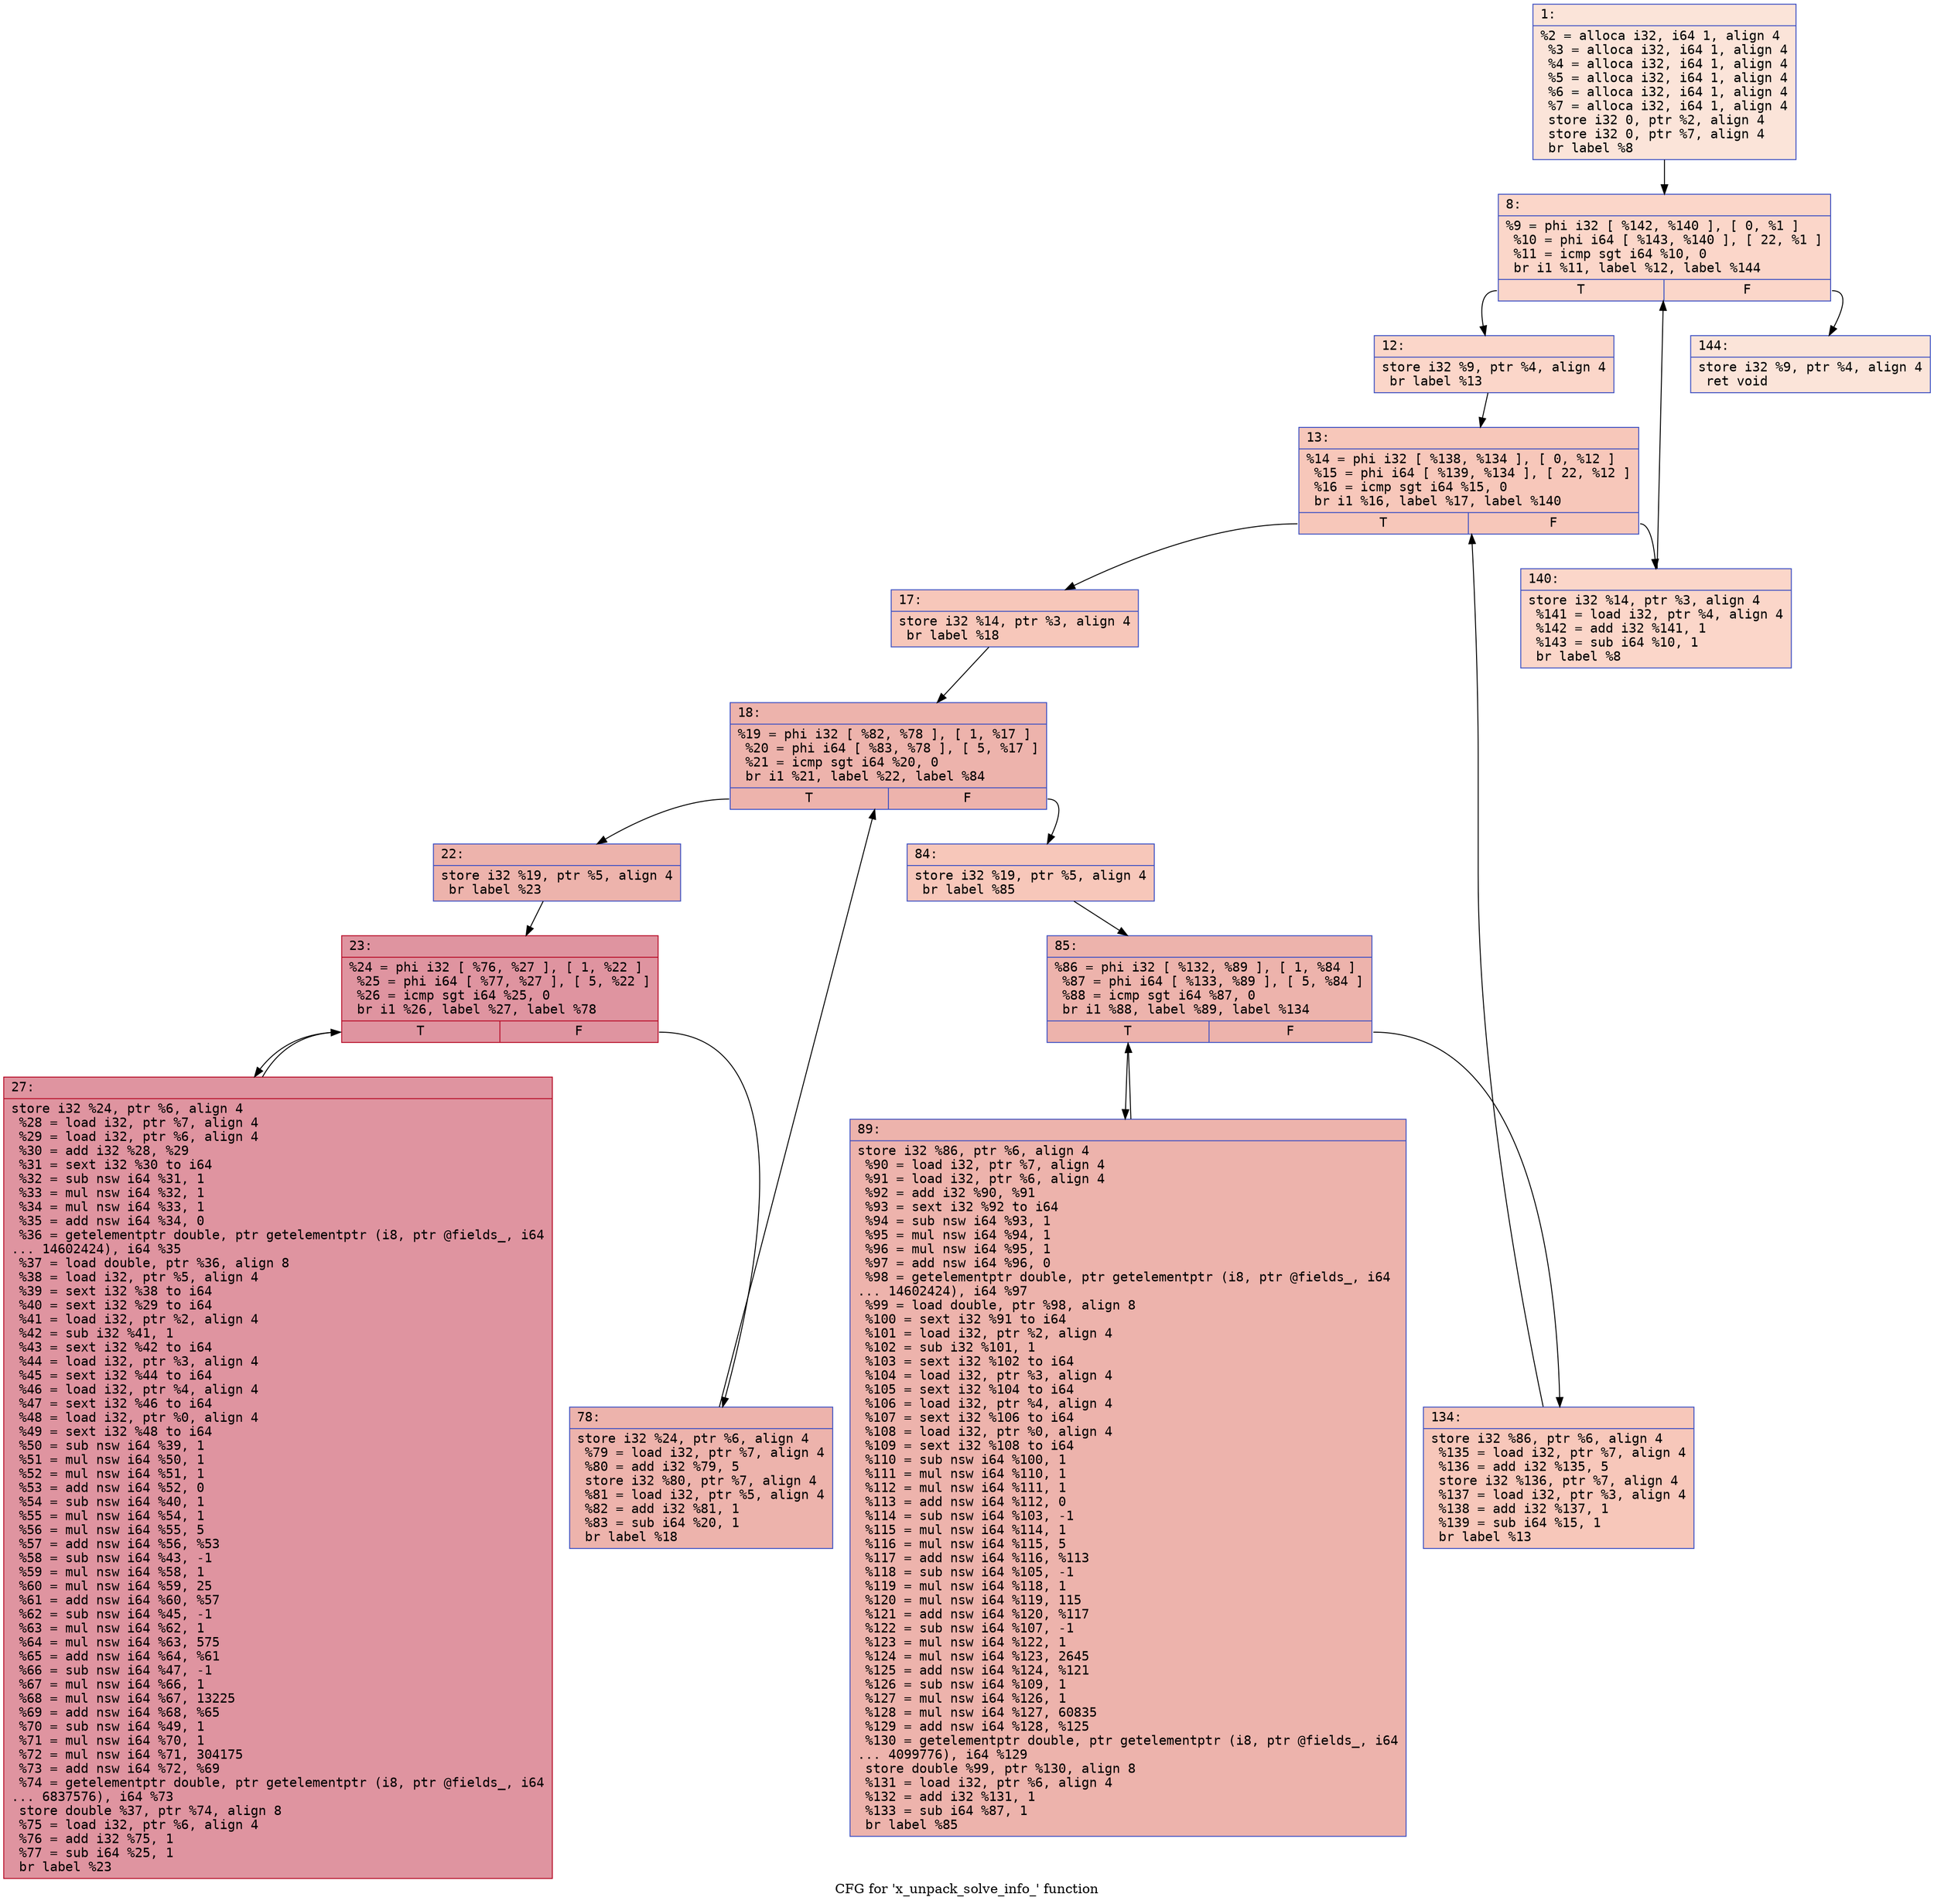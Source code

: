 digraph "CFG for 'x_unpack_solve_info_' function" {
	label="CFG for 'x_unpack_solve_info_' function";

	Node0x564937b33770 [shape=record,color="#3d50c3ff", style=filled, fillcolor="#f5c1a970" fontname="Courier",label="{1:\l|  %2 = alloca i32, i64 1, align 4\l  %3 = alloca i32, i64 1, align 4\l  %4 = alloca i32, i64 1, align 4\l  %5 = alloca i32, i64 1, align 4\l  %6 = alloca i32, i64 1, align 4\l  %7 = alloca i32, i64 1, align 4\l  store i32 0, ptr %2, align 4\l  store i32 0, ptr %7, align 4\l  br label %8\l}"];
	Node0x564937b33770 -> Node0x564937b33b80[tooltip="1 -> 8\nProbability 100.00%" ];
	Node0x564937b33b80 [shape=record,color="#3d50c3ff", style=filled, fillcolor="#f6a38570" fontname="Courier",label="{8:\l|  %9 = phi i32 [ %142, %140 ], [ 0, %1 ]\l  %10 = phi i64 [ %143, %140 ], [ 22, %1 ]\l  %11 = icmp sgt i64 %10, 0\l  br i1 %11, label %12, label %144\l|{<s0>T|<s1>F}}"];
	Node0x564937b33b80:s0 -> Node0x564937b33ea0[tooltip="8 -> 12\nProbability 96.88%" ];
	Node0x564937b33b80:s1 -> Node0x564937b33ef0[tooltip="8 -> 144\nProbability 3.12%" ];
	Node0x564937b33ea0 [shape=record,color="#3d50c3ff", style=filled, fillcolor="#f6a38570" fontname="Courier",label="{12:\l|  store i32 %9, ptr %4, align 4\l  br label %13\l}"];
	Node0x564937b33ea0 -> Node0x564937b34090[tooltip="12 -> 13\nProbability 100.00%" ];
	Node0x564937b34090 [shape=record,color="#3d50c3ff", style=filled, fillcolor="#ec7f6370" fontname="Courier",label="{13:\l|  %14 = phi i32 [ %138, %134 ], [ 0, %12 ]\l  %15 = phi i64 [ %139, %134 ], [ 22, %12 ]\l  %16 = icmp sgt i64 %15, 0\l  br i1 %16, label %17, label %140\l|{<s0>T|<s1>F}}"];
	Node0x564937b34090:s0 -> Node0x564937b34410[tooltip="13 -> 17\nProbability 96.88%" ];
	Node0x564937b34090:s1 -> Node0x564937b33c40[tooltip="13 -> 140\nProbability 3.12%" ];
	Node0x564937b34410 [shape=record,color="#3d50c3ff", style=filled, fillcolor="#ec7f6370" fontname="Courier",label="{17:\l|  store i32 %14, ptr %3, align 4\l  br label %18\l}"];
	Node0x564937b34410 -> Node0x564937b345f0[tooltip="17 -> 18\nProbability 100.00%" ];
	Node0x564937b345f0 [shape=record,color="#3d50c3ff", style=filled, fillcolor="#d6524470" fontname="Courier",label="{18:\l|  %19 = phi i32 [ %82, %78 ], [ 1, %17 ]\l  %20 = phi i64 [ %83, %78 ], [ 5, %17 ]\l  %21 = icmp sgt i64 %20, 0\l  br i1 %21, label %22, label %84\l|{<s0>T|<s1>F}}"];
	Node0x564937b345f0:s0 -> Node0x564937b374f0[tooltip="18 -> 22\nProbability 96.88%" ];
	Node0x564937b345f0:s1 -> Node0x564937b37580[tooltip="18 -> 84\nProbability 3.12%" ];
	Node0x564937b374f0 [shape=record,color="#3d50c3ff", style=filled, fillcolor="#d6524470" fontname="Courier",label="{22:\l|  store i32 %19, ptr %5, align 4\l  br label %23\l}"];
	Node0x564937b374f0 -> Node0x564937b37760[tooltip="22 -> 23\nProbability 100.00%" ];
	Node0x564937b37760 [shape=record,color="#b70d28ff", style=filled, fillcolor="#b70d2870" fontname="Courier",label="{23:\l|  %24 = phi i32 [ %76, %27 ], [ 1, %22 ]\l  %25 = phi i64 [ %77, %27 ], [ 5, %22 ]\l  %26 = icmp sgt i64 %25, 0\l  br i1 %26, label %27, label %78\l|{<s0>T|<s1>F}}"];
	Node0x564937b37760:s0 -> Node0x564937b37850[tooltip="23 -> 27\nProbability 96.88%" ];
	Node0x564937b37760:s1 -> Node0x564937b371b0[tooltip="23 -> 78\nProbability 3.12%" ];
	Node0x564937b37850 [shape=record,color="#b70d28ff", style=filled, fillcolor="#b70d2870" fontname="Courier",label="{27:\l|  store i32 %24, ptr %6, align 4\l  %28 = load i32, ptr %7, align 4\l  %29 = load i32, ptr %6, align 4\l  %30 = add i32 %28, %29\l  %31 = sext i32 %30 to i64\l  %32 = sub nsw i64 %31, 1\l  %33 = mul nsw i64 %32, 1\l  %34 = mul nsw i64 %33, 1\l  %35 = add nsw i64 %34, 0\l  %36 = getelementptr double, ptr getelementptr (i8, ptr @fields_, i64\l... 14602424), i64 %35\l  %37 = load double, ptr %36, align 8\l  %38 = load i32, ptr %5, align 4\l  %39 = sext i32 %38 to i64\l  %40 = sext i32 %29 to i64\l  %41 = load i32, ptr %2, align 4\l  %42 = sub i32 %41, 1\l  %43 = sext i32 %42 to i64\l  %44 = load i32, ptr %3, align 4\l  %45 = sext i32 %44 to i64\l  %46 = load i32, ptr %4, align 4\l  %47 = sext i32 %46 to i64\l  %48 = load i32, ptr %0, align 4\l  %49 = sext i32 %48 to i64\l  %50 = sub nsw i64 %39, 1\l  %51 = mul nsw i64 %50, 1\l  %52 = mul nsw i64 %51, 1\l  %53 = add nsw i64 %52, 0\l  %54 = sub nsw i64 %40, 1\l  %55 = mul nsw i64 %54, 1\l  %56 = mul nsw i64 %55, 5\l  %57 = add nsw i64 %56, %53\l  %58 = sub nsw i64 %43, -1\l  %59 = mul nsw i64 %58, 1\l  %60 = mul nsw i64 %59, 25\l  %61 = add nsw i64 %60, %57\l  %62 = sub nsw i64 %45, -1\l  %63 = mul nsw i64 %62, 1\l  %64 = mul nsw i64 %63, 575\l  %65 = add nsw i64 %64, %61\l  %66 = sub nsw i64 %47, -1\l  %67 = mul nsw i64 %66, 1\l  %68 = mul nsw i64 %67, 13225\l  %69 = add nsw i64 %68, %65\l  %70 = sub nsw i64 %49, 1\l  %71 = mul nsw i64 %70, 1\l  %72 = mul nsw i64 %71, 304175\l  %73 = add nsw i64 %72, %69\l  %74 = getelementptr double, ptr getelementptr (i8, ptr @fields_, i64\l... 6837576), i64 %73\l  store double %37, ptr %74, align 8\l  %75 = load i32, ptr %6, align 4\l  %76 = add i32 %75, 1\l  %77 = sub i64 %25, 1\l  br label %23\l}"];
	Node0x564937b37850 -> Node0x564937b37760[tooltip="27 -> 23\nProbability 100.00%" ];
	Node0x564937b371b0 [shape=record,color="#3d50c3ff", style=filled, fillcolor="#d6524470" fontname="Courier",label="{78:\l|  store i32 %24, ptr %6, align 4\l  %79 = load i32, ptr %7, align 4\l  %80 = add i32 %79, 5\l  store i32 %80, ptr %7, align 4\l  %81 = load i32, ptr %5, align 4\l  %82 = add i32 %81, 1\l  %83 = sub i64 %20, 1\l  br label %18\l}"];
	Node0x564937b371b0 -> Node0x564937b345f0[tooltip="78 -> 18\nProbability 100.00%" ];
	Node0x564937b37580 [shape=record,color="#3d50c3ff", style=filled, fillcolor="#ec7f6370" fontname="Courier",label="{84:\l|  store i32 %19, ptr %5, align 4\l  br label %85\l}"];
	Node0x564937b37580 -> Node0x564937b3a7a0[tooltip="84 -> 85\nProbability 100.00%" ];
	Node0x564937b3a7a0 [shape=record,color="#3d50c3ff", style=filled, fillcolor="#d6524470" fontname="Courier",label="{85:\l|  %86 = phi i32 [ %132, %89 ], [ 1, %84 ]\l  %87 = phi i64 [ %133, %89 ], [ 5, %84 ]\l  %88 = icmp sgt i64 %87, 0\l  br i1 %88, label %89, label %134\l|{<s0>T|<s1>F}}"];
	Node0x564937b3a7a0:s0 -> Node0x564937b3a860[tooltip="85 -> 89\nProbability 96.88%" ];
	Node0x564937b3a7a0:s1 -> Node0x564937b34180[tooltip="85 -> 134\nProbability 3.12%" ];
	Node0x564937b3a860 [shape=record,color="#3d50c3ff", style=filled, fillcolor="#d6524470" fontname="Courier",label="{89:\l|  store i32 %86, ptr %6, align 4\l  %90 = load i32, ptr %7, align 4\l  %91 = load i32, ptr %6, align 4\l  %92 = add i32 %90, %91\l  %93 = sext i32 %92 to i64\l  %94 = sub nsw i64 %93, 1\l  %95 = mul nsw i64 %94, 1\l  %96 = mul nsw i64 %95, 1\l  %97 = add nsw i64 %96, 0\l  %98 = getelementptr double, ptr getelementptr (i8, ptr @fields_, i64\l... 14602424), i64 %97\l  %99 = load double, ptr %98, align 8\l  %100 = sext i32 %91 to i64\l  %101 = load i32, ptr %2, align 4\l  %102 = sub i32 %101, 1\l  %103 = sext i32 %102 to i64\l  %104 = load i32, ptr %3, align 4\l  %105 = sext i32 %104 to i64\l  %106 = load i32, ptr %4, align 4\l  %107 = sext i32 %106 to i64\l  %108 = load i32, ptr %0, align 4\l  %109 = sext i32 %108 to i64\l  %110 = sub nsw i64 %100, 1\l  %111 = mul nsw i64 %110, 1\l  %112 = mul nsw i64 %111, 1\l  %113 = add nsw i64 %112, 0\l  %114 = sub nsw i64 %103, -1\l  %115 = mul nsw i64 %114, 1\l  %116 = mul nsw i64 %115, 5\l  %117 = add nsw i64 %116, %113\l  %118 = sub nsw i64 %105, -1\l  %119 = mul nsw i64 %118, 1\l  %120 = mul nsw i64 %119, 115\l  %121 = add nsw i64 %120, %117\l  %122 = sub nsw i64 %107, -1\l  %123 = mul nsw i64 %122, 1\l  %124 = mul nsw i64 %123, 2645\l  %125 = add nsw i64 %124, %121\l  %126 = sub nsw i64 %109, 1\l  %127 = mul nsw i64 %126, 1\l  %128 = mul nsw i64 %127, 60835\l  %129 = add nsw i64 %128, %125\l  %130 = getelementptr double, ptr getelementptr (i8, ptr @fields_, i64\l... 4099776), i64 %129\l  store double %99, ptr %130, align 8\l  %131 = load i32, ptr %6, align 4\l  %132 = add i32 %131, 1\l  %133 = sub i64 %87, 1\l  br label %85\l}"];
	Node0x564937b3a860 -> Node0x564937b3a7a0[tooltip="89 -> 85\nProbability 100.00%" ];
	Node0x564937b34180 [shape=record,color="#3d50c3ff", style=filled, fillcolor="#ec7f6370" fontname="Courier",label="{134:\l|  store i32 %86, ptr %6, align 4\l  %135 = load i32, ptr %7, align 4\l  %136 = add i32 %135, 5\l  store i32 %136, ptr %7, align 4\l  %137 = load i32, ptr %3, align 4\l  %138 = add i32 %137, 1\l  %139 = sub i64 %15, 1\l  br label %13\l}"];
	Node0x564937b34180 -> Node0x564937b34090[tooltip="134 -> 13\nProbability 100.00%" ];
	Node0x564937b33c40 [shape=record,color="#3d50c3ff", style=filled, fillcolor="#f6a38570" fontname="Courier",label="{140:\l|  store i32 %14, ptr %3, align 4\l  %141 = load i32, ptr %4, align 4\l  %142 = add i32 %141, 1\l  %143 = sub i64 %10, 1\l  br label %8\l}"];
	Node0x564937b33c40 -> Node0x564937b33b80[tooltip="140 -> 8\nProbability 100.00%" ];
	Node0x564937b33ef0 [shape=record,color="#3d50c3ff", style=filled, fillcolor="#f5c1a970" fontname="Courier",label="{144:\l|  store i32 %9, ptr %4, align 4\l  ret void\l}"];
}
